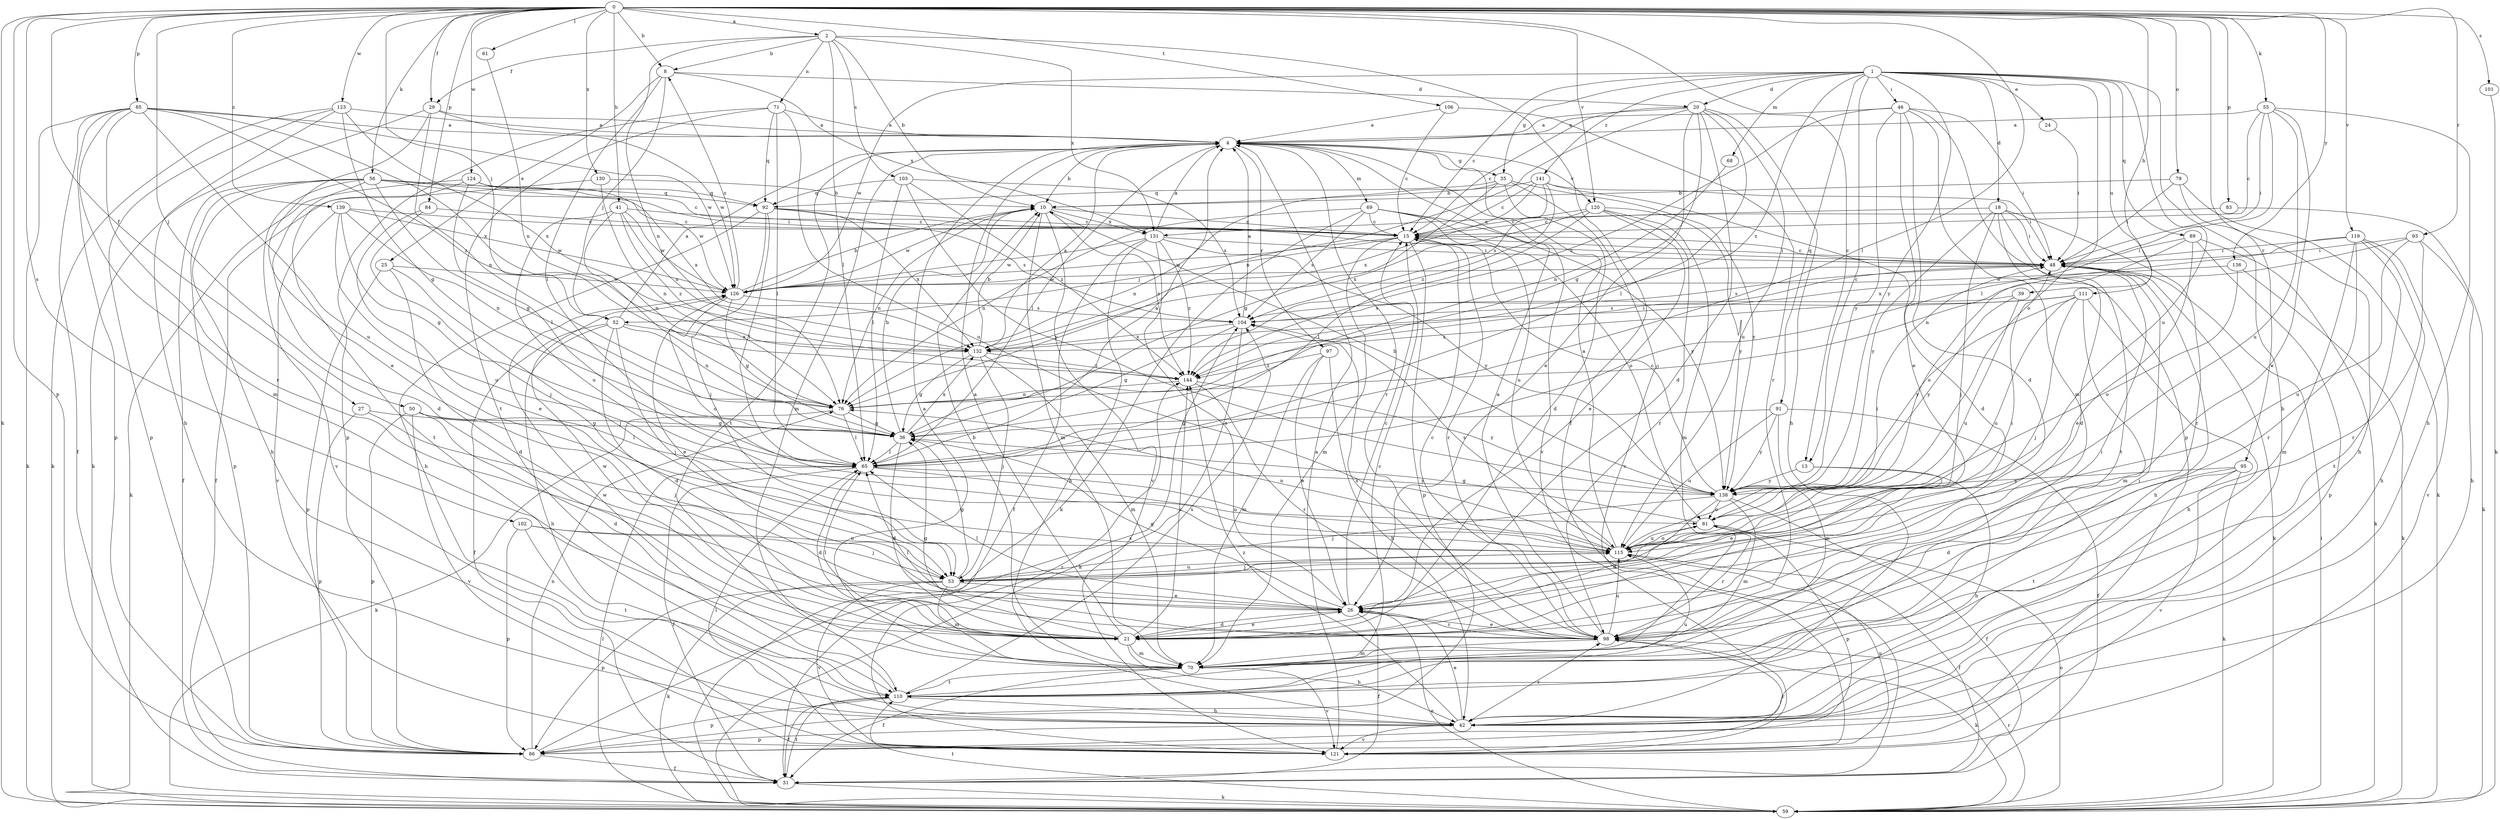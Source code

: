 strict digraph  {
0;
1;
2;
4;
8;
10;
13;
15;
18;
20;
21;
24;
25;
26;
27;
29;
31;
35;
36;
39;
41;
42;
46;
48;
50;
52;
53;
55;
56;
59;
61;
65;
68;
69;
70;
71;
76;
79;
81;
83;
84;
85;
86;
89;
91;
92;
93;
95;
97;
98;
101;
102;
103;
104;
106;
110;
111;
115;
119;
120;
121;
123;
124;
126;
130;
131;
132;
136;
138;
139;
141;
144;
0 -> 2  [label=a];
0 -> 8  [label=b];
0 -> 13  [label=c];
0 -> 27  [label=f];
0 -> 29  [label=f];
0 -> 39  [label=h];
0 -> 41  [label=h];
0 -> 50  [label=j];
0 -> 52  [label=j];
0 -> 55  [label=k];
0 -> 56  [label=k];
0 -> 59  [label=k];
0 -> 61  [label=l];
0 -> 65  [label=l];
0 -> 79  [label=o];
0 -> 83  [label=p];
0 -> 84  [label=p];
0 -> 85  [label=p];
0 -> 86  [label=p];
0 -> 93  [label=r];
0 -> 95  [label=r];
0 -> 101  [label=s];
0 -> 102  [label=s];
0 -> 106  [label=t];
0 -> 119  [label=v];
0 -> 120  [label=v];
0 -> 123  [label=w];
0 -> 124  [label=w];
0 -> 130  [label=x];
0 -> 136  [label=y];
0 -> 139  [label=z];
1 -> 13  [label=c];
1 -> 15  [label=c];
1 -> 18  [label=d];
1 -> 20  [label=d];
1 -> 24  [label=e];
1 -> 35  [label=g];
1 -> 42  [label=h];
1 -> 46  [label=i];
1 -> 68  [label=m];
1 -> 81  [label=o];
1 -> 89  [label=q];
1 -> 91  [label=q];
1 -> 111  [label=u];
1 -> 115  [label=u];
1 -> 126  [label=w];
1 -> 138  [label=y];
1 -> 141  [label=z];
1 -> 144  [label=z];
2 -> 8  [label=b];
2 -> 10  [label=b];
2 -> 29  [label=f];
2 -> 31  [label=f];
2 -> 65  [label=l];
2 -> 71  [label=n];
2 -> 76  [label=n];
2 -> 103  [label=s];
2 -> 131  [label=x];
4 -> 10  [label=b];
4 -> 35  [label=g];
4 -> 65  [label=l];
4 -> 69  [label=m];
4 -> 70  [label=m];
4 -> 97  [label=r];
4 -> 98  [label=r];
4 -> 110  [label=t];
4 -> 120  [label=v];
4 -> 121  [label=v];
8 -> 20  [label=d];
8 -> 25  [label=e];
8 -> 52  [label=j];
8 -> 65  [label=l];
8 -> 131  [label=x];
10 -> 15  [label=c];
10 -> 70  [label=m];
10 -> 76  [label=n];
10 -> 121  [label=v];
10 -> 126  [label=w];
10 -> 131  [label=x];
10 -> 144  [label=z];
13 -> 26  [label=e];
13 -> 42  [label=h];
13 -> 138  [label=y];
15 -> 48  [label=i];
15 -> 52  [label=j];
15 -> 70  [label=m];
15 -> 86  [label=p];
15 -> 98  [label=r];
15 -> 126  [label=w];
18 -> 21  [label=d];
18 -> 48  [label=i];
18 -> 53  [label=j];
18 -> 98  [label=r];
18 -> 110  [label=t];
18 -> 131  [label=x];
18 -> 138  [label=y];
20 -> 4  [label=a];
20 -> 15  [label=c];
20 -> 21  [label=d];
20 -> 26  [label=e];
20 -> 36  [label=g];
20 -> 42  [label=h];
20 -> 65  [label=l];
20 -> 76  [label=n];
20 -> 115  [label=u];
21 -> 4  [label=a];
21 -> 26  [label=e];
21 -> 36  [label=g];
21 -> 42  [label=h];
21 -> 65  [label=l];
21 -> 70  [label=m];
21 -> 126  [label=w];
21 -> 144  [label=z];
24 -> 48  [label=i];
25 -> 21  [label=d];
25 -> 53  [label=j];
25 -> 86  [label=p];
25 -> 126  [label=w];
26 -> 15  [label=c];
26 -> 21  [label=d];
26 -> 31  [label=f];
26 -> 36  [label=g];
26 -> 65  [label=l];
26 -> 98  [label=r];
27 -> 36  [label=g];
27 -> 53  [label=j];
27 -> 86  [label=p];
29 -> 4  [label=a];
29 -> 26  [label=e];
29 -> 59  [label=k];
29 -> 76  [label=n];
29 -> 126  [label=w];
31 -> 59  [label=k];
31 -> 110  [label=t];
35 -> 21  [label=d];
35 -> 36  [label=g];
35 -> 76  [label=n];
35 -> 92  [label=q];
35 -> 121  [label=v];
35 -> 138  [label=y];
36 -> 10  [label=b];
36 -> 21  [label=d];
36 -> 65  [label=l];
36 -> 132  [label=x];
39 -> 104  [label=s];
39 -> 115  [label=u];
39 -> 138  [label=y];
41 -> 15  [label=c];
41 -> 76  [label=n];
41 -> 115  [label=u];
41 -> 126  [label=w];
41 -> 132  [label=x];
41 -> 144  [label=z];
42 -> 26  [label=e];
42 -> 86  [label=p];
42 -> 98  [label=r];
42 -> 121  [label=v];
42 -> 144  [label=z];
46 -> 4  [label=a];
46 -> 21  [label=d];
46 -> 26  [label=e];
46 -> 48  [label=i];
46 -> 70  [label=m];
46 -> 86  [label=p];
46 -> 138  [label=y];
46 -> 144  [label=z];
48 -> 15  [label=c];
48 -> 42  [label=h];
48 -> 59  [label=k];
48 -> 104  [label=s];
48 -> 126  [label=w];
50 -> 21  [label=d];
50 -> 36  [label=g];
50 -> 65  [label=l];
50 -> 86  [label=p];
50 -> 121  [label=v];
52 -> 4  [label=a];
52 -> 21  [label=d];
52 -> 31  [label=f];
52 -> 42  [label=h];
52 -> 53  [label=j];
52 -> 76  [label=n];
52 -> 132  [label=x];
53 -> 26  [label=e];
53 -> 36  [label=g];
53 -> 48  [label=i];
53 -> 59  [label=k];
53 -> 70  [label=m];
53 -> 86  [label=p];
53 -> 115  [label=u];
53 -> 121  [label=v];
55 -> 4  [label=a];
55 -> 15  [label=c];
55 -> 26  [label=e];
55 -> 42  [label=h];
55 -> 48  [label=i];
55 -> 65  [label=l];
55 -> 115  [label=u];
56 -> 15  [label=c];
56 -> 21  [label=d];
56 -> 31  [label=f];
56 -> 36  [label=g];
56 -> 42  [label=h];
56 -> 48  [label=i];
56 -> 86  [label=p];
56 -> 92  [label=q];
56 -> 121  [label=v];
56 -> 126  [label=w];
59 -> 26  [label=e];
59 -> 48  [label=i];
59 -> 65  [label=l];
59 -> 81  [label=o];
59 -> 98  [label=r];
59 -> 110  [label=t];
61 -> 76  [label=n];
65 -> 4  [label=a];
65 -> 21  [label=d];
65 -> 31  [label=f];
65 -> 115  [label=u];
65 -> 138  [label=y];
68 -> 76  [label=n];
69 -> 15  [label=c];
69 -> 59  [label=k];
69 -> 76  [label=n];
69 -> 81  [label=o];
69 -> 104  [label=s];
69 -> 115  [label=u];
69 -> 138  [label=y];
70 -> 4  [label=a];
70 -> 10  [label=b];
70 -> 31  [label=f];
70 -> 110  [label=t];
70 -> 121  [label=v];
71 -> 4  [label=a];
71 -> 65  [label=l];
71 -> 86  [label=p];
71 -> 92  [label=q];
71 -> 110  [label=t];
71 -> 115  [label=u];
76 -> 36  [label=g];
76 -> 59  [label=k];
76 -> 65  [label=l];
79 -> 10  [label=b];
79 -> 42  [label=h];
79 -> 48  [label=i];
79 -> 59  [label=k];
81 -> 36  [label=g];
81 -> 86  [label=p];
81 -> 98  [label=r];
81 -> 115  [label=u];
83 -> 15  [label=c];
83 -> 59  [label=k];
84 -> 15  [label=c];
84 -> 26  [label=e];
84 -> 53  [label=j];
85 -> 4  [label=a];
85 -> 31  [label=f];
85 -> 59  [label=k];
85 -> 70  [label=m];
85 -> 86  [label=p];
85 -> 98  [label=r];
85 -> 115  [label=u];
85 -> 126  [label=w];
85 -> 132  [label=x];
85 -> 144  [label=z];
86 -> 31  [label=f];
86 -> 76  [label=n];
86 -> 104  [label=s];
89 -> 26  [label=e];
89 -> 48  [label=i];
89 -> 59  [label=k];
89 -> 81  [label=o];
89 -> 86  [label=p];
91 -> 31  [label=f];
91 -> 36  [label=g];
91 -> 70  [label=m];
91 -> 115  [label=u];
91 -> 138  [label=y];
92 -> 15  [label=c];
92 -> 42  [label=h];
92 -> 53  [label=j];
92 -> 65  [label=l];
92 -> 104  [label=s];
92 -> 132  [label=x];
93 -> 42  [label=h];
93 -> 48  [label=i];
93 -> 76  [label=n];
93 -> 98  [label=r];
93 -> 115  [label=u];
95 -> 21  [label=d];
95 -> 59  [label=k];
95 -> 110  [label=t];
95 -> 121  [label=v];
95 -> 138  [label=y];
97 -> 26  [label=e];
97 -> 42  [label=h];
97 -> 70  [label=m];
97 -> 144  [label=z];
98 -> 4  [label=a];
98 -> 15  [label=c];
98 -> 26  [label=e];
98 -> 48  [label=i];
98 -> 59  [label=k];
98 -> 65  [label=l];
98 -> 70  [label=m];
98 -> 104  [label=s];
98 -> 115  [label=u];
101 -> 59  [label=k];
102 -> 53  [label=j];
102 -> 86  [label=p];
102 -> 110  [label=t];
102 -> 115  [label=u];
103 -> 65  [label=l];
103 -> 92  [label=q];
103 -> 104  [label=s];
103 -> 138  [label=y];
103 -> 144  [label=z];
104 -> 4  [label=a];
104 -> 36  [label=g];
104 -> 59  [label=k];
104 -> 132  [label=x];
106 -> 4  [label=a];
106 -> 15  [label=c];
106 -> 98  [label=r];
110 -> 15  [label=c];
110 -> 31  [label=f];
110 -> 42  [label=h];
110 -> 48  [label=i];
110 -> 86  [label=p];
110 -> 104  [label=s];
110 -> 115  [label=u];
110 -> 126  [label=w];
111 -> 42  [label=h];
111 -> 53  [label=j];
111 -> 70  [label=m];
111 -> 104  [label=s];
111 -> 115  [label=u];
111 -> 138  [label=y];
111 -> 144  [label=z];
115 -> 4  [label=a];
115 -> 31  [label=f];
115 -> 48  [label=i];
115 -> 53  [label=j];
115 -> 76  [label=n];
115 -> 81  [label=o];
115 -> 104  [label=s];
119 -> 42  [label=h];
119 -> 48  [label=i];
119 -> 70  [label=m];
119 -> 98  [label=r];
119 -> 110  [label=t];
119 -> 121  [label=v];
119 -> 132  [label=x];
120 -> 15  [label=c];
120 -> 26  [label=e];
120 -> 65  [label=l];
120 -> 70  [label=m];
120 -> 98  [label=r];
120 -> 132  [label=x];
120 -> 138  [label=y];
121 -> 4  [label=a];
121 -> 65  [label=l];
121 -> 98  [label=r];
121 -> 115  [label=u];
121 -> 144  [label=z];
123 -> 4  [label=a];
123 -> 36  [label=g];
123 -> 42  [label=h];
123 -> 59  [label=k];
123 -> 86  [label=p];
123 -> 132  [label=x];
124 -> 59  [label=k];
124 -> 65  [label=l];
124 -> 92  [label=q];
124 -> 110  [label=t];
124 -> 132  [label=x];
126 -> 10  [label=b];
126 -> 26  [label=e];
126 -> 36  [label=g];
126 -> 81  [label=o];
126 -> 104  [label=s];
126 -> 8  [label=z];
130 -> 10  [label=b];
130 -> 31  [label=f];
130 -> 76  [label=n];
131 -> 4  [label=a];
131 -> 26  [label=e];
131 -> 31  [label=f];
131 -> 42  [label=h];
131 -> 48  [label=i];
131 -> 126  [label=w];
131 -> 138  [label=y];
131 -> 144  [label=z];
132 -> 4  [label=a];
132 -> 10  [label=b];
132 -> 36  [label=g];
132 -> 48  [label=i];
132 -> 53  [label=j];
132 -> 70  [label=m];
132 -> 144  [label=z];
136 -> 59  [label=k];
136 -> 81  [label=o];
136 -> 126  [label=w];
138 -> 10  [label=b];
138 -> 15  [label=c];
138 -> 21  [label=d];
138 -> 31  [label=f];
138 -> 53  [label=j];
138 -> 70  [label=m];
138 -> 81  [label=o];
139 -> 15  [label=c];
139 -> 36  [label=g];
139 -> 76  [label=n];
139 -> 115  [label=u];
139 -> 121  [label=v];
139 -> 126  [label=w];
141 -> 10  [label=b];
141 -> 15  [label=c];
141 -> 21  [label=d];
141 -> 48  [label=i];
141 -> 104  [label=s];
141 -> 132  [label=x];
141 -> 144  [label=z];
144 -> 76  [label=n];
144 -> 98  [label=r];
144 -> 138  [label=y];
}
